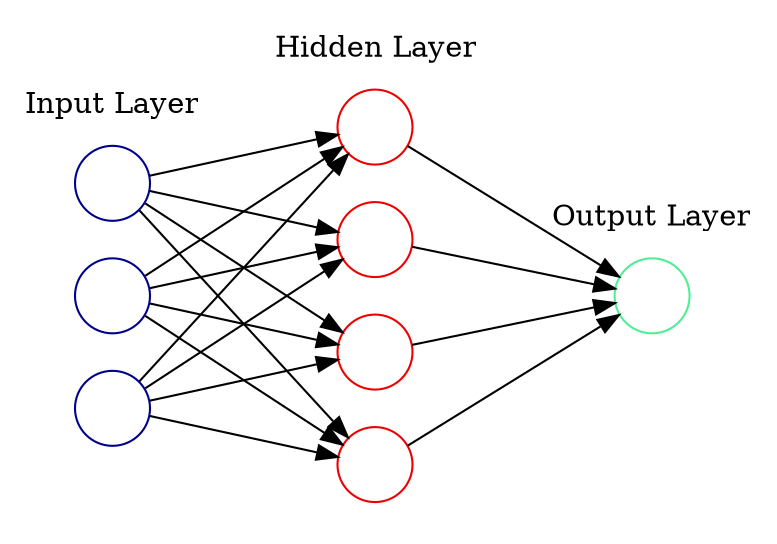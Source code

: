  digraph G {

        rankdir=LR
	splines=line
        
        node [fixedsize=true, label=""];

        subgraph cluster_0 {
		color=white;
		node [style=solid,color=blue4, shape=circle];
		x1 x2 x3;
		label = "Input Layer";
	}

	subgraph cluster_1 {
		color=white;
		node [style=solid,color=red2, shape=circle];
		a12 a22 a32 a42;
		label = "Hidden Layer";
	}

	subgraph cluster_2 {
		color=white;
		node [style=solid,color=seagreen2, shape=circle];
		O;
		label="Output Layer";
	}

        x1 -> a12;
        x1 -> a22;
        x1 -> a32;
        x1 -> a42;
        x2 -> a12;
        x2 -> a22;
        x2 -> a32;
        x2 -> a42;
        x3 -> a12;
        x3 -> a22;
        x3 -> a32;
        x3 -> a42;

        a12 -> O
        a22 -> O
        a32 -> O
        a42 -> O

}
